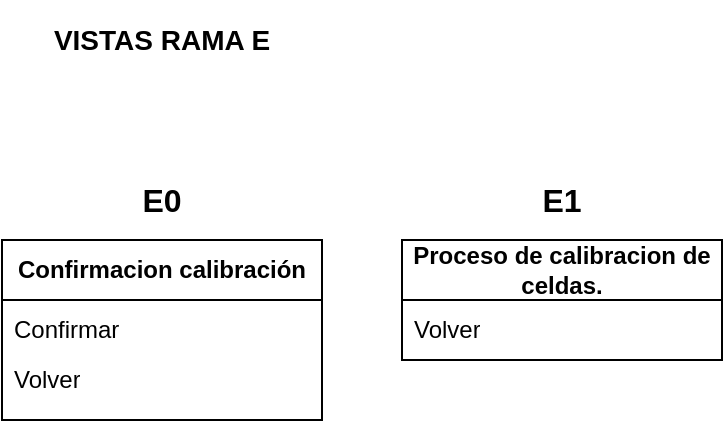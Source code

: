 <mxfile version="21.2.1" type="device">
  <diagram name="Página-1" id="XUgmTVgKuHzDZz0q4thV">
    <mxGraphModel dx="1036" dy="614" grid="1" gridSize="10" guides="1" tooltips="1" connect="1" arrows="1" fold="1" page="1" pageScale="1" pageWidth="1169" pageHeight="1654" math="0" shadow="0">
      <root>
        <mxCell id="0" />
        <mxCell id="1" parent="0" />
        <mxCell id="JUYZndyc_UQ2DJuLQdWG-1" value="&lt;b&gt;Confirmacion calibración&lt;/b&gt;" style="swimlane;fontStyle=0;childLayout=stackLayout;horizontal=1;startSize=30;horizontalStack=0;resizeParent=1;resizeParentMax=0;resizeLast=0;collapsible=1;marginBottom=0;whiteSpace=wrap;html=1;" parent="1" vertex="1">
          <mxGeometry x="40" y="160" width="160" height="90" as="geometry" />
        </mxCell>
        <mxCell id="JUYZndyc_UQ2DJuLQdWG-2" value="Confirmar" style="text;strokeColor=none;fillColor=none;align=left;verticalAlign=middle;spacingLeft=4;spacingRight=4;overflow=hidden;points=[[0,0.5],[1,0.5]];portConstraint=eastwest;rotatable=0;whiteSpace=wrap;html=1;" parent="JUYZndyc_UQ2DJuLQdWG-1" vertex="1">
          <mxGeometry y="30" width="160" height="30" as="geometry" />
        </mxCell>
        <mxCell id="JUYZndyc_UQ2DJuLQdWG-6" value="Volver" style="text;strokeColor=none;fillColor=none;align=left;verticalAlign=middle;spacingLeft=4;spacingRight=4;overflow=hidden;points=[[0,0.5],[1,0.5]];portConstraint=eastwest;rotatable=0;whiteSpace=wrap;html=1;" parent="JUYZndyc_UQ2DJuLQdWG-1" vertex="1">
          <mxGeometry y="60" width="160" height="20" as="geometry" />
        </mxCell>
        <mxCell id="JUYZndyc_UQ2DJuLQdWG-15" style="text;strokeColor=none;fillColor=none;align=left;verticalAlign=middle;spacingLeft=4;spacingRight=4;overflow=hidden;points=[[0,0.5],[1,0.5]];portConstraint=eastwest;rotatable=0;whiteSpace=wrap;html=1;" parent="JUYZndyc_UQ2DJuLQdWG-1" vertex="1">
          <mxGeometry y="80" width="160" height="10" as="geometry" />
        </mxCell>
        <mxCell id="JUYZndyc_UQ2DJuLQdWG-5" value="&lt;b&gt;&lt;font style=&quot;font-size: 14px;&quot;&gt;VISTAS RAMA E&lt;/font&gt;&lt;/b&gt;" style="text;html=1;strokeColor=none;fillColor=none;align=center;verticalAlign=middle;whiteSpace=wrap;rounded=0;" parent="1" vertex="1">
          <mxGeometry x="40" y="40" width="160" height="40" as="geometry" />
        </mxCell>
        <mxCell id="JUYZndyc_UQ2DJuLQdWG-8" value="&lt;b&gt;Proceso de calibracion de celdas.&lt;/b&gt;" style="swimlane;fontStyle=0;childLayout=stackLayout;horizontal=1;startSize=30;horizontalStack=0;resizeParent=1;resizeParentMax=0;resizeLast=0;collapsible=1;marginBottom=0;whiteSpace=wrap;html=1;" parent="1" vertex="1">
          <mxGeometry x="240" y="160" width="160" height="60" as="geometry" />
        </mxCell>
        <mxCell id="JUYZndyc_UQ2DJuLQdWG-43" value="Volver" style="text;strokeColor=none;fillColor=none;align=left;verticalAlign=middle;spacingLeft=4;spacingRight=4;overflow=hidden;points=[[0,0.5],[1,0.5]];portConstraint=eastwest;rotatable=0;whiteSpace=wrap;html=1;" parent="JUYZndyc_UQ2DJuLQdWG-8" vertex="1">
          <mxGeometry y="30" width="160" height="30" as="geometry" />
        </mxCell>
        <mxCell id="JUYZndyc_UQ2DJuLQdWG-23" value="&lt;span style=&quot;font-size: 16px;&quot;&gt;&lt;b&gt;E0&lt;/b&gt;&lt;/span&gt;" style="text;html=1;strokeColor=none;fillColor=none;align=center;verticalAlign=middle;whiteSpace=wrap;rounded=0;" parent="1" vertex="1">
          <mxGeometry x="80" y="120" width="80" height="40" as="geometry" />
        </mxCell>
        <mxCell id="JUYZndyc_UQ2DJuLQdWG-24" value="&lt;font style=&quot;font-size: 16px;&quot;&gt;&lt;b&gt;E1&lt;/b&gt;&lt;/font&gt;" style="text;html=1;strokeColor=none;fillColor=none;align=center;verticalAlign=middle;whiteSpace=wrap;rounded=0;" parent="1" vertex="1">
          <mxGeometry x="280" y="120" width="80" height="40" as="geometry" />
        </mxCell>
      </root>
    </mxGraphModel>
  </diagram>
</mxfile>
